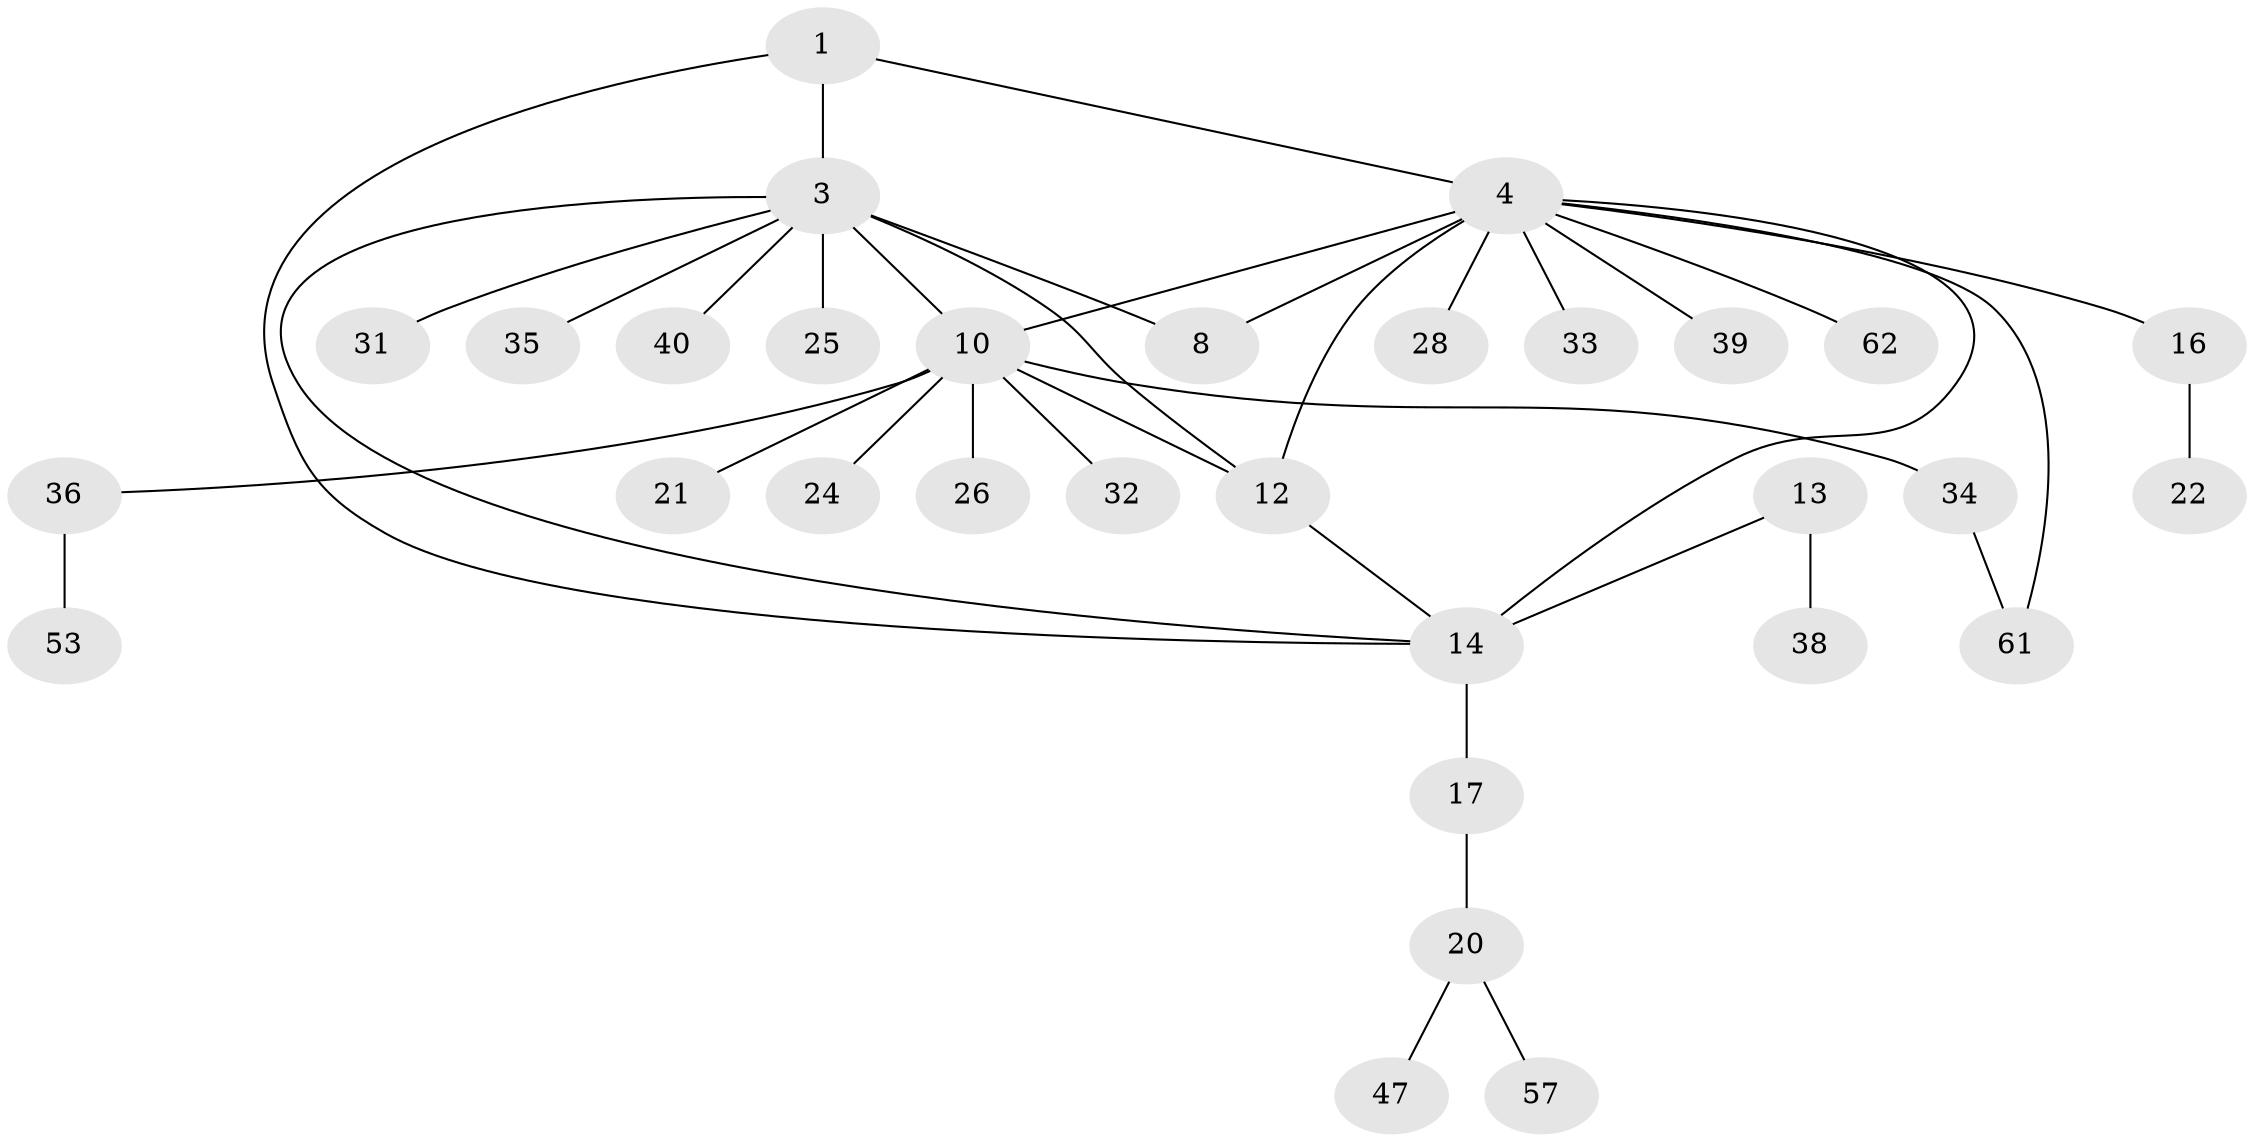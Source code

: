 // original degree distribution, {4: 0.06451612903225806, 2: 0.14516129032258066, 9: 0.03225806451612903, 8: 0.04838709677419355, 3: 0.0967741935483871, 6: 0.03225806451612903, 5: 0.03225806451612903, 1: 0.5483870967741935}
// Generated by graph-tools (version 1.1) at 2025/15/03/09/25 04:15:52]
// undirected, 31 vertices, 38 edges
graph export_dot {
graph [start="1"]
  node [color=gray90,style=filled];
  1 [super="+2"];
  3 [super="+19+29+51+43+23+7"];
  4 [super="+5+30+6"];
  8 [super="+52+45+58"];
  10 [super="+11+55+60+18"];
  12 [super="+37"];
  13;
  14 [super="+15+50"];
  16 [super="+42"];
  17 [super="+54"];
  20;
  21;
  22;
  24;
  25 [super="+27+56"];
  26;
  28;
  31;
  32;
  33;
  34;
  35;
  36;
  38;
  39;
  40;
  47;
  53;
  57;
  61;
  62;
  1 -- 3 [weight=2];
  1 -- 14;
  1 -- 4;
  3 -- 12;
  3 -- 25;
  3 -- 35;
  3 -- 10;
  3 -- 8 [weight=2];
  3 -- 40;
  3 -- 14;
  3 -- 31;
  4 -- 16;
  4 -- 28;
  4 -- 62;
  4 -- 10 [weight=2];
  4 -- 33;
  4 -- 39;
  4 -- 14;
  4 -- 61;
  4 -- 12;
  4 -- 8;
  10 -- 12 [weight=2];
  10 -- 32;
  10 -- 34;
  10 -- 36;
  10 -- 21;
  10 -- 24;
  10 -- 26;
  12 -- 14;
  13 -- 14 [weight=2];
  13 -- 38;
  14 -- 17;
  16 -- 22;
  17 -- 20;
  20 -- 47;
  20 -- 57;
  34 -- 61;
  36 -- 53;
}
